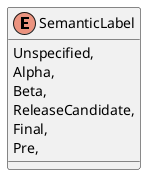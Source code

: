 @startuml
enum SemanticLabel {
    Unspecified,
    Alpha,
    Beta,
    ReleaseCandidate,
    Final,
    Pre,
}
@enduml

